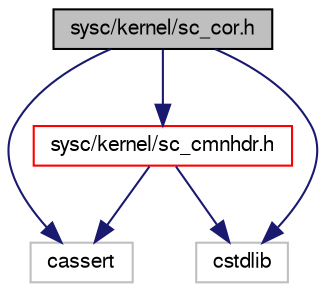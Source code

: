 digraph G
{
  edge [fontname="FreeSans",fontsize="10",labelfontname="FreeSans",labelfontsize="10"];
  node [fontname="FreeSans",fontsize="10",shape=record];
  Node1 [label="sysc/kernel/sc_cor.h",height=0.2,width=0.4,color="black", fillcolor="grey75", style="filled" fontcolor="black"];
  Node1 -> Node2 [color="midnightblue",fontsize="10",style="solid",fontname="FreeSans"];
  Node2 [label="cassert",height=0.2,width=0.4,color="grey75", fillcolor="white", style="filled"];
  Node1 -> Node3 [color="midnightblue",fontsize="10",style="solid",fontname="FreeSans"];
  Node3 [label="cstdlib",height=0.2,width=0.4,color="grey75", fillcolor="white", style="filled"];
  Node1 -> Node4 [color="midnightblue",fontsize="10",style="solid",fontname="FreeSans"];
  Node4 [label="sysc/kernel/sc_cmnhdr.h",height=0.2,width=0.4,color="red", fillcolor="white", style="filled",URL="$a00343.html"];
  Node4 -> Node2 [color="midnightblue",fontsize="10",style="solid",fontname="FreeSans"];
  Node4 -> Node3 [color="midnightblue",fontsize="10",style="solid",fontname="FreeSans"];
}
